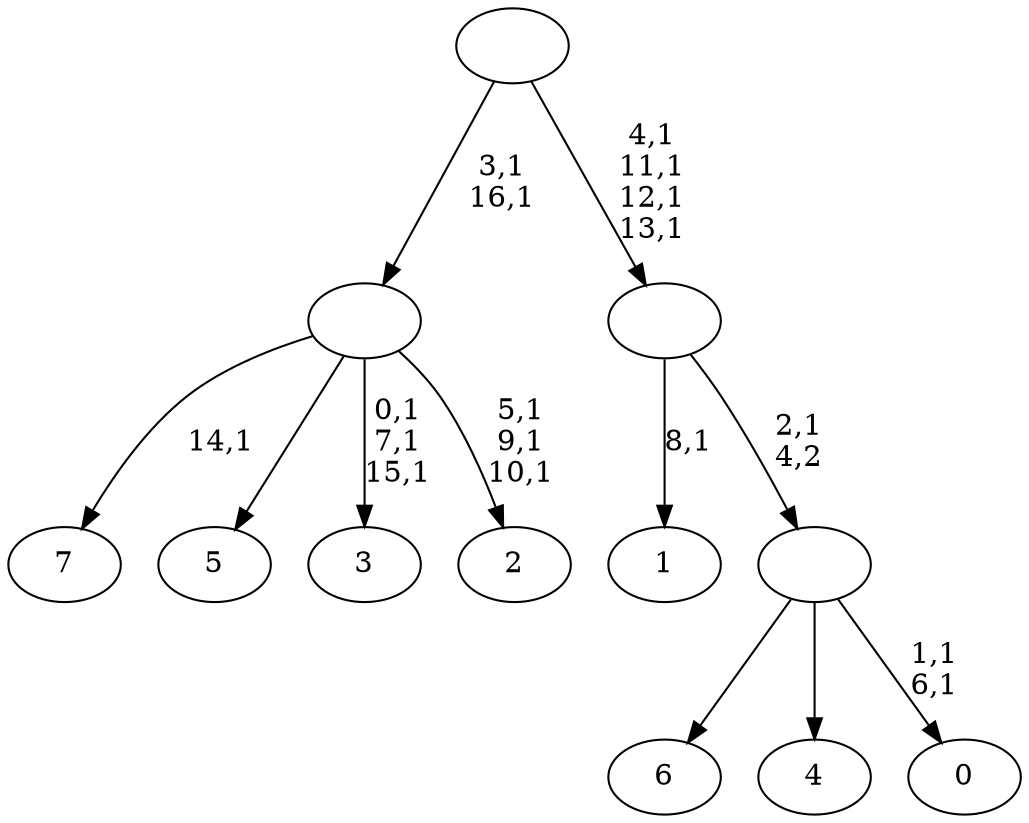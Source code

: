 digraph T {
	25 [label="7"]
	23 [label="6"]
	22 [label="5"]
	21 [label="4"]
	20 [label="3"]
	16 [label="2"]
	12 [label=""]
	10 [label="1"]
	8 [label="0"]
	5 [label=""]
	4 [label=""]
	0 [label=""]
	12 -> 16 [label="5,1\n9,1\n10,1"]
	12 -> 20 [label="0,1\n7,1\n15,1"]
	12 -> 25 [label="14,1"]
	12 -> 22 [label=""]
	5 -> 8 [label="1,1\n6,1"]
	5 -> 23 [label=""]
	5 -> 21 [label=""]
	4 -> 10 [label="8,1"]
	4 -> 5 [label="2,1\n4,2"]
	0 -> 4 [label="4,1\n11,1\n12,1\n13,1"]
	0 -> 12 [label="3,1\n16,1"]
}
